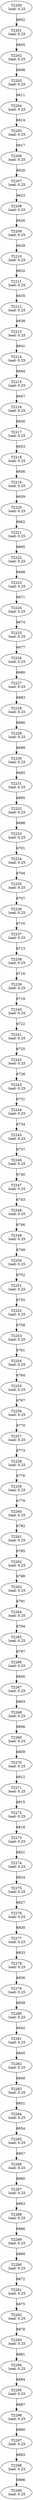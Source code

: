 digraph taskgraph {
	T2200 [label= "T2200\n load: 0.25"];
	T2201 [label= "T2201\n load: 0.25"];
	T2200 -> T2201[label=6602];
	T2202 [label= "T2202\n load: 0.25"];
	T2201 -> T2202[label=6605];
	T2203 [label= "T2203\n load: 0.25"];
	T2202 -> T2203[label=6608];
	T2204 [label= "T2204\n load: 0.25"];
	T2203 -> T2204[label=6611];
	T2205 [label= "T2205\n load: 0.25"];
	T2204 -> T2205[label=6614];
	T2206 [label= "T2206\n load: 0.25"];
	T2205 -> T2206[label=6617];
	T2207 [label= "T2207\n load: 0.25"];
	T2206 -> T2207[label=6620];
	T2208 [label= "T2208\n load: 0.25"];
	T2207 -> T2208[label=6623];
	T2209 [label= "T2209\n load: 0.25"];
	T2208 -> T2209[label=6626];
	T2210 [label= "T2210\n load: 0.25"];
	T2209 -> T2210[label=6629];
	T2211 [label= "T2211\n load: 0.25"];
	T2210 -> T2211[label=6632];
	T2212 [label= "T2212\n load: 0.25"];
	T2211 -> T2212[label=6635];
	T2213 [label= "T2213\n load: 0.25"];
	T2212 -> T2213[label=6638];
	T2214 [label= "T2214\n load: 0.25"];
	T2213 -> T2214[label=6641];
	T2215 [label= "T2215\n load: 0.25"];
	T2214 -> T2215[label=6644];
	T2216 [label= "T2216\n load: 0.25"];
	T2215 -> T2216[label=6647];
	T2217 [label= "T2217\n load: 0.25"];
	T2216 -> T2217[label=6650];
	T2218 [label= "T2218\n load: 0.25"];
	T2217 -> T2218[label=6653];
	T2219 [label= "T2219\n load: 0.25"];
	T2218 -> T2219[label=6656];
	T2220 [label= "T2220\n load: 0.25"];
	T2219 -> T2220[label=6659];
	T2221 [label= "T2221\n load: 0.25"];
	T2220 -> T2221[label=6662];
	T2222 [label= "T2222\n load: 0.25"];
	T2221 -> T2222[label=6665];
	T2223 [label= "T2223\n load: 0.25"];
	T2222 -> T2223[label=6668];
	T2224 [label= "T2224\n load: 0.25"];
	T2223 -> T2224[label=6671];
	T2225 [label= "T2225\n load: 0.25"];
	T2224 -> T2225[label=6674];
	T2226 [label= "T2226\n load: 0.25"];
	T2225 -> T2226[label=6677];
	T2227 [label= "T2227\n load: 0.25"];
	T2226 -> T2227[label=6680];
	T2228 [label= "T2228\n load: 0.25"];
	T2227 -> T2228[label=6683];
	T2229 [label= "T2229\n load: 0.25"];
	T2228 -> T2229[label=6686];
	T2230 [label= "T2230\n load: 0.25"];
	T2229 -> T2230[label=6689];
	T2231 [label= "T2231\n load: 0.25"];
	T2230 -> T2231[label=6692];
	T2232 [label= "T2232\n load: 0.25"];
	T2231 -> T2232[label=6695];
	T2233 [label= "T2233\n load: 0.25"];
	T2232 -> T2233[label=6698];
	T2234 [label= "T2234\n load: 0.25"];
	T2233 -> T2234[label=6701];
	T2235 [label= "T2235\n load: 0.25"];
	T2234 -> T2235[label=6704];
	T2236 [label= "T2236\n load: 0.25"];
	T2235 -> T2236[label=6707];
	T2237 [label= "T2237\n load: 0.25"];
	T2236 -> T2237[label=6710];
	T2238 [label= "T2238\n load: 0.25"];
	T2237 -> T2238[label=6713];
	T2239 [label= "T2239\n load: 0.25"];
	T2238 -> T2239[label=6716];
	T2240 [label= "T2240\n load: 0.25"];
	T2239 -> T2240[label=6719];
	T2241 [label= "T2241\n load: 0.25"];
	T2240 -> T2241[label=6722];
	T2242 [label= "T2242\n load: 0.25"];
	T2241 -> T2242[label=6725];
	T2243 [label= "T2243\n load: 0.25"];
	T2242 -> T2243[label=6728];
	T2244 [label= "T2244\n load: 0.25"];
	T2243 -> T2244[label=6731];
	T2245 [label= "T2245\n load: 0.25"];
	T2244 -> T2245[label=6734];
	T2246 [label= "T2246\n load: 0.25"];
	T2245 -> T2246[label=6737];
	T2247 [label= "T2247\n load: 0.25"];
	T2246 -> T2247[label=6740];
	T2248 [label= "T2248\n load: 0.25"];
	T2247 -> T2248[label=6743];
	T2249 [label= "T2249\n load: 0.25"];
	T2248 -> T2249[label=6746];
	T2250 [label= "T2250\n load: 0.25"];
	T2249 -> T2250[label=6749];
	T2251 [label= "T2251\n load: 0.25"];
	T2250 -> T2251[label=6752];
	T2252 [label= "T2252\n load: 0.25"];
	T2251 -> T2252[label=6755];
	T2253 [label= "T2253\n load: 0.25"];
	T2252 -> T2253[label=6758];
	T2254 [label= "T2254\n load: 0.25"];
	T2253 -> T2254[label=6761];
	T2255 [label= "T2255\n load: 0.25"];
	T2254 -> T2255[label=6764];
	T2256 [label= "T2256\n load: 0.25"];
	T2255 -> T2256[label=6767];
	T2257 [label= "T2257\n load: 0.25"];
	T2256 -> T2257[label=6770];
	T2258 [label= "T2258\n load: 0.25"];
	T2257 -> T2258[label=6773];
	T2259 [label= "T2259\n load: 0.25"];
	T2258 -> T2259[label=6776];
	T2260 [label= "T2260\n load: 0.25"];
	T2259 -> T2260[label=6779];
	T2261 [label= "T2261\n load: 0.25"];
	T2260 -> T2261[label=6782];
	T2262 [label= "T2262\n load: 0.25"];
	T2261 -> T2262[label=6785];
	T2263 [label= "T2263\n load: 0.25"];
	T2262 -> T2263[label=6788];
	T2264 [label= "T2264\n load: 0.25"];
	T2263 -> T2264[label=6791];
	T2265 [label= "T2265\n load: 0.25"];
	T2264 -> T2265[label=6794];
	T2266 [label= "T2266\n load: 0.25"];
	T2265 -> T2266[label=6797];
	T2267 [label= "T2267\n load: 0.25"];
	T2266 -> T2267[label=6800];
	T2268 [label= "T2268\n load: 0.25"];
	T2267 -> T2268[label=6803];
	T2269 [label= "T2269\n load: 0.25"];
	T2268 -> T2269[label=6806];
	T2270 [label= "T2270\n load: 0.25"];
	T2269 -> T2270[label=6809];
	T2271 [label= "T2271\n load: 0.25"];
	T2270 -> T2271[label=6812];
	T2272 [label= "T2272\n load: 0.25"];
	T2271 -> T2272[label=6815];
	T2273 [label= "T2273\n load: 0.25"];
	T2272 -> T2273[label=6818];
	T2274 [label= "T2274\n load: 0.25"];
	T2273 -> T2274[label=6821];
	T2275 [label= "T2275\n load: 0.25"];
	T2274 -> T2275[label=6824];
	T2276 [label= "T2276\n load: 0.25"];
	T2275 -> T2276[label=6827];
	T2277 [label= "T2277\n load: 0.25"];
	T2276 -> T2277[label=6830];
	T2278 [label= "T2278\n load: 0.25"];
	T2277 -> T2278[label=6833];
	T2279 [label= "T2279\n load: 0.25"];
	T2278 -> T2279[label=6836];
	T2280 [label= "T2280\n load: 0.25"];
	T2279 -> T2280[label=6839];
	T2281 [label= "T2281\n load: 0.25"];
	T2280 -> T2281[label=6842];
	T2282 [label= "T2282\n load: 0.25"];
	T2281 -> T2282[label=6845];
	T2283 [label= "T2283\n load: 0.25"];
	T2282 -> T2283[label=6848];
	T2284 [label= "T2284\n load: 0.25"];
	T2283 -> T2284[label=6851];
	T2285 [label= "T2285\n load: 0.25"];
	T2284 -> T2285[label=6854];
	T2286 [label= "T2286\n load: 0.25"];
	T2285 -> T2286[label=6857];
	T2287 [label= "T2287\n load: 0.25"];
	T2286 -> T2287[label=6860];
	T2288 [label= "T2288\n load: 0.25"];
	T2287 -> T2288[label=6863];
	T2289 [label= "T2289\n load: 0.25"];
	T2288 -> T2289[label=6866];
	T2290 [label= "T2290\n load: 0.25"];
	T2289 -> T2290[label=6869];
	T2291 [label= "T2291\n load: 0.25"];
	T2290 -> T2291[label=6872];
	T2292 [label= "T2292\n load: 0.25"];
	T2291 -> T2292[label=6875];
	T2293 [label= "T2293\n load: 0.25"];
	T2292 -> T2293[label=6878];
	T2294 [label= "T2294\n load: 0.25"];
	T2293 -> T2294[label=6881];
	T2295 [label= "T2295\n load: 0.25"];
	T2294 -> T2295[label=6884];
	T2296 [label= "T2296\n load: 0.25"];
	T2295 -> T2296[label=6887];
	T2297 [label= "T2297\n load: 0.25"];
	T2296 -> T2297[label=6890];
	T2298 [label= "T2298\n load: 0.25"];
	T2297 -> T2298[label=6893];
	T2299 [label= "T2299\n load: 0.25"];
	T2298 -> T2299[label=6896];
}
